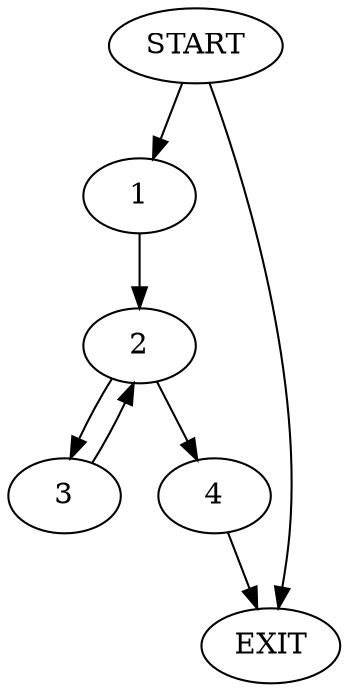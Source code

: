 digraph { 
0 [label="START"];
1;
2;
3;
4;
5[label="EXIT"];
0 -> 1;
0 -> 5;
1 -> 2;
2 -> 3;
2 -> 4;
3 -> 2;
4 -> 5;
}